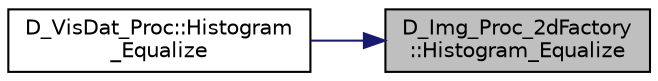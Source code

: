 digraph "D_Img_Proc_2dFactory::Histogram_Equalize"
{
 // LATEX_PDF_SIZE
  edge [fontname="Helvetica",fontsize="10",labelfontname="Helvetica",labelfontsize="10"];
  node [fontname="Helvetica",fontsize="10",shape=record];
  rankdir="RL";
  Node1 [label="D_Img_Proc_2dFactory\l::Histogram_Equalize",height=0.2,width=0.4,color="black", fillcolor="grey75", style="filled", fontcolor="black",tooltip=" "];
  Node1 -> Node2 [dir="back",color="midnightblue",fontsize="10",style="solid",fontname="Helvetica"];
  Node2 [label="D_VisDat_Proc::Histogram\l_Equalize",height=0.2,width=0.4,color="black", fillcolor="white", style="filled",URL="$class_d___vis_dat___proc.html#ac41ae1ecd04a1c80d88c14858c3a0552",tooltip=" "];
}
